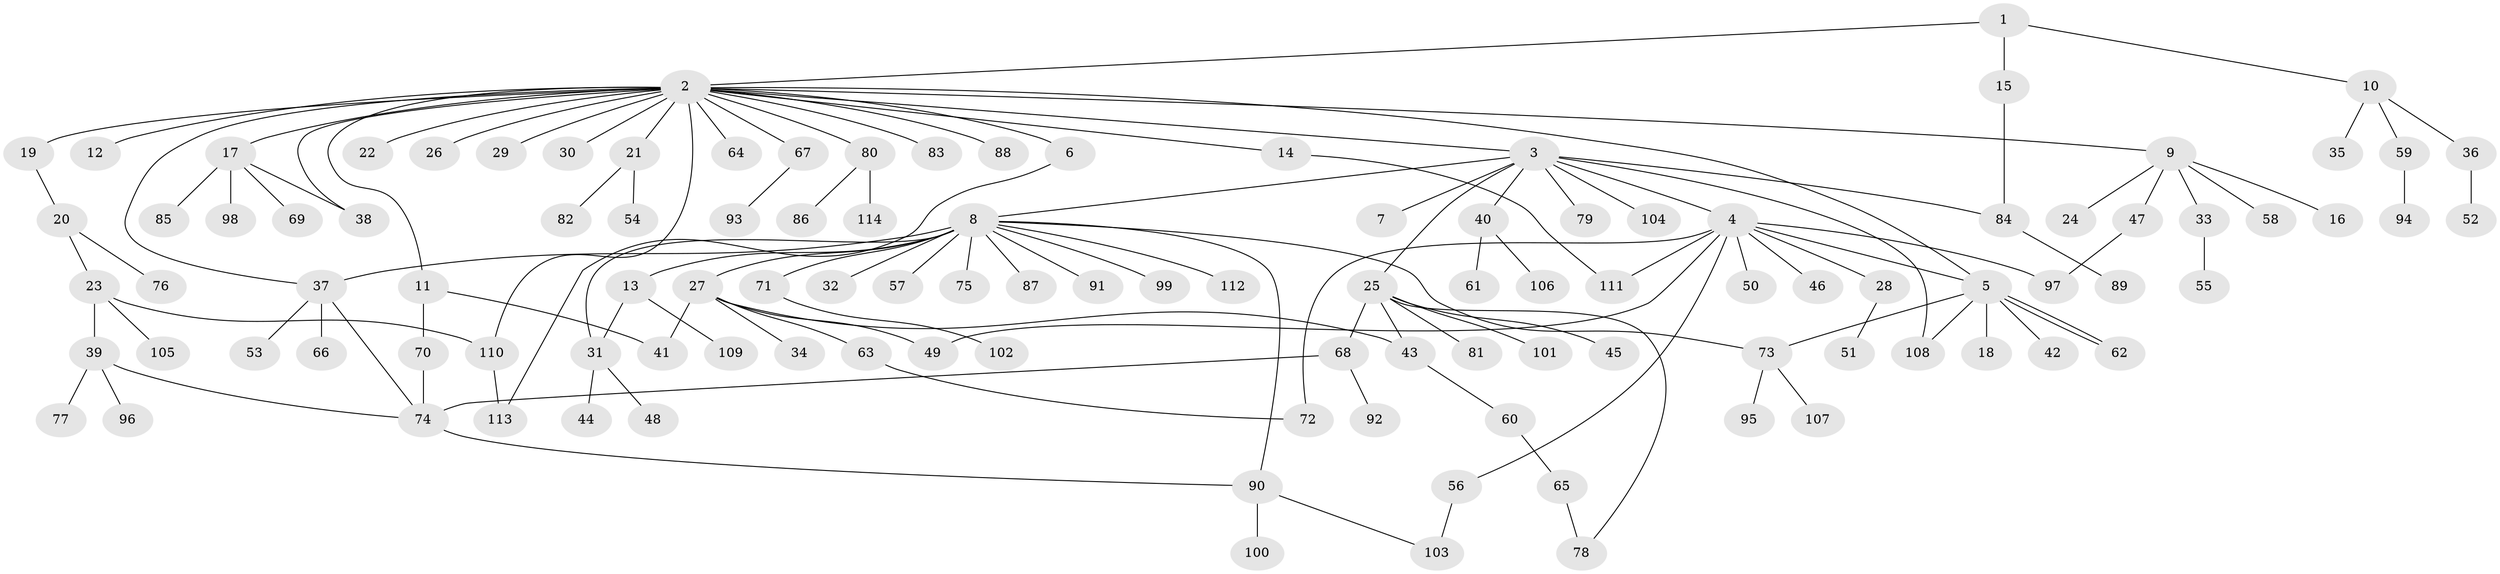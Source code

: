 // coarse degree distribution, {3: 0.17543859649122806, 13: 0.017543859649122806, 9: 0.03508771929824561, 7: 0.017543859649122806, 6: 0.03508771929824561, 2: 0.24561403508771928, 1: 0.38596491228070173, 5: 0.03508771929824561, 4: 0.05263157894736842}
// Generated by graph-tools (version 1.1) at 2025/50/03/04/25 22:50:38]
// undirected, 114 vertices, 135 edges
graph export_dot {
  node [color=gray90,style=filled];
  1;
  2;
  3;
  4;
  5;
  6;
  7;
  8;
  9;
  10;
  11;
  12;
  13;
  14;
  15;
  16;
  17;
  18;
  19;
  20;
  21;
  22;
  23;
  24;
  25;
  26;
  27;
  28;
  29;
  30;
  31;
  32;
  33;
  34;
  35;
  36;
  37;
  38;
  39;
  40;
  41;
  42;
  43;
  44;
  45;
  46;
  47;
  48;
  49;
  50;
  51;
  52;
  53;
  54;
  55;
  56;
  57;
  58;
  59;
  60;
  61;
  62;
  63;
  64;
  65;
  66;
  67;
  68;
  69;
  70;
  71;
  72;
  73;
  74;
  75;
  76;
  77;
  78;
  79;
  80;
  81;
  82;
  83;
  84;
  85;
  86;
  87;
  88;
  89;
  90;
  91;
  92;
  93;
  94;
  95;
  96;
  97;
  98;
  99;
  100;
  101;
  102;
  103;
  104;
  105;
  106;
  107;
  108;
  109;
  110;
  111;
  112;
  113;
  114;
  1 -- 2;
  1 -- 10;
  1 -- 15;
  2 -- 3;
  2 -- 5;
  2 -- 6;
  2 -- 9;
  2 -- 11;
  2 -- 12;
  2 -- 14;
  2 -- 17;
  2 -- 19;
  2 -- 21;
  2 -- 22;
  2 -- 26;
  2 -- 29;
  2 -- 30;
  2 -- 37;
  2 -- 38;
  2 -- 64;
  2 -- 67;
  2 -- 80;
  2 -- 83;
  2 -- 88;
  2 -- 110;
  3 -- 4;
  3 -- 7;
  3 -- 8;
  3 -- 25;
  3 -- 40;
  3 -- 79;
  3 -- 84;
  3 -- 104;
  3 -- 108;
  4 -- 5;
  4 -- 28;
  4 -- 46;
  4 -- 49;
  4 -- 50;
  4 -- 56;
  4 -- 72;
  4 -- 97;
  4 -- 111;
  5 -- 18;
  5 -- 42;
  5 -- 62;
  5 -- 62;
  5 -- 73;
  5 -- 108;
  6 -- 113;
  8 -- 13;
  8 -- 27;
  8 -- 31;
  8 -- 32;
  8 -- 37;
  8 -- 57;
  8 -- 71;
  8 -- 73;
  8 -- 75;
  8 -- 87;
  8 -- 90;
  8 -- 91;
  8 -- 99;
  8 -- 112;
  9 -- 16;
  9 -- 24;
  9 -- 33;
  9 -- 47;
  9 -- 58;
  10 -- 35;
  10 -- 36;
  10 -- 59;
  11 -- 41;
  11 -- 70;
  13 -- 31;
  13 -- 109;
  14 -- 111;
  15 -- 84;
  17 -- 38;
  17 -- 69;
  17 -- 85;
  17 -- 98;
  19 -- 20;
  20 -- 23;
  20 -- 76;
  21 -- 54;
  21 -- 82;
  23 -- 39;
  23 -- 105;
  23 -- 110;
  25 -- 43;
  25 -- 45;
  25 -- 68;
  25 -- 78;
  25 -- 81;
  25 -- 101;
  27 -- 34;
  27 -- 41;
  27 -- 43;
  27 -- 49;
  27 -- 63;
  28 -- 51;
  31 -- 44;
  31 -- 48;
  33 -- 55;
  36 -- 52;
  37 -- 53;
  37 -- 66;
  37 -- 74;
  39 -- 74;
  39 -- 77;
  39 -- 96;
  40 -- 61;
  40 -- 106;
  43 -- 60;
  47 -- 97;
  56 -- 103;
  59 -- 94;
  60 -- 65;
  63 -- 72;
  65 -- 78;
  67 -- 93;
  68 -- 74;
  68 -- 92;
  70 -- 74;
  71 -- 102;
  73 -- 95;
  73 -- 107;
  74 -- 90;
  80 -- 86;
  80 -- 114;
  84 -- 89;
  90 -- 100;
  90 -- 103;
  110 -- 113;
}
